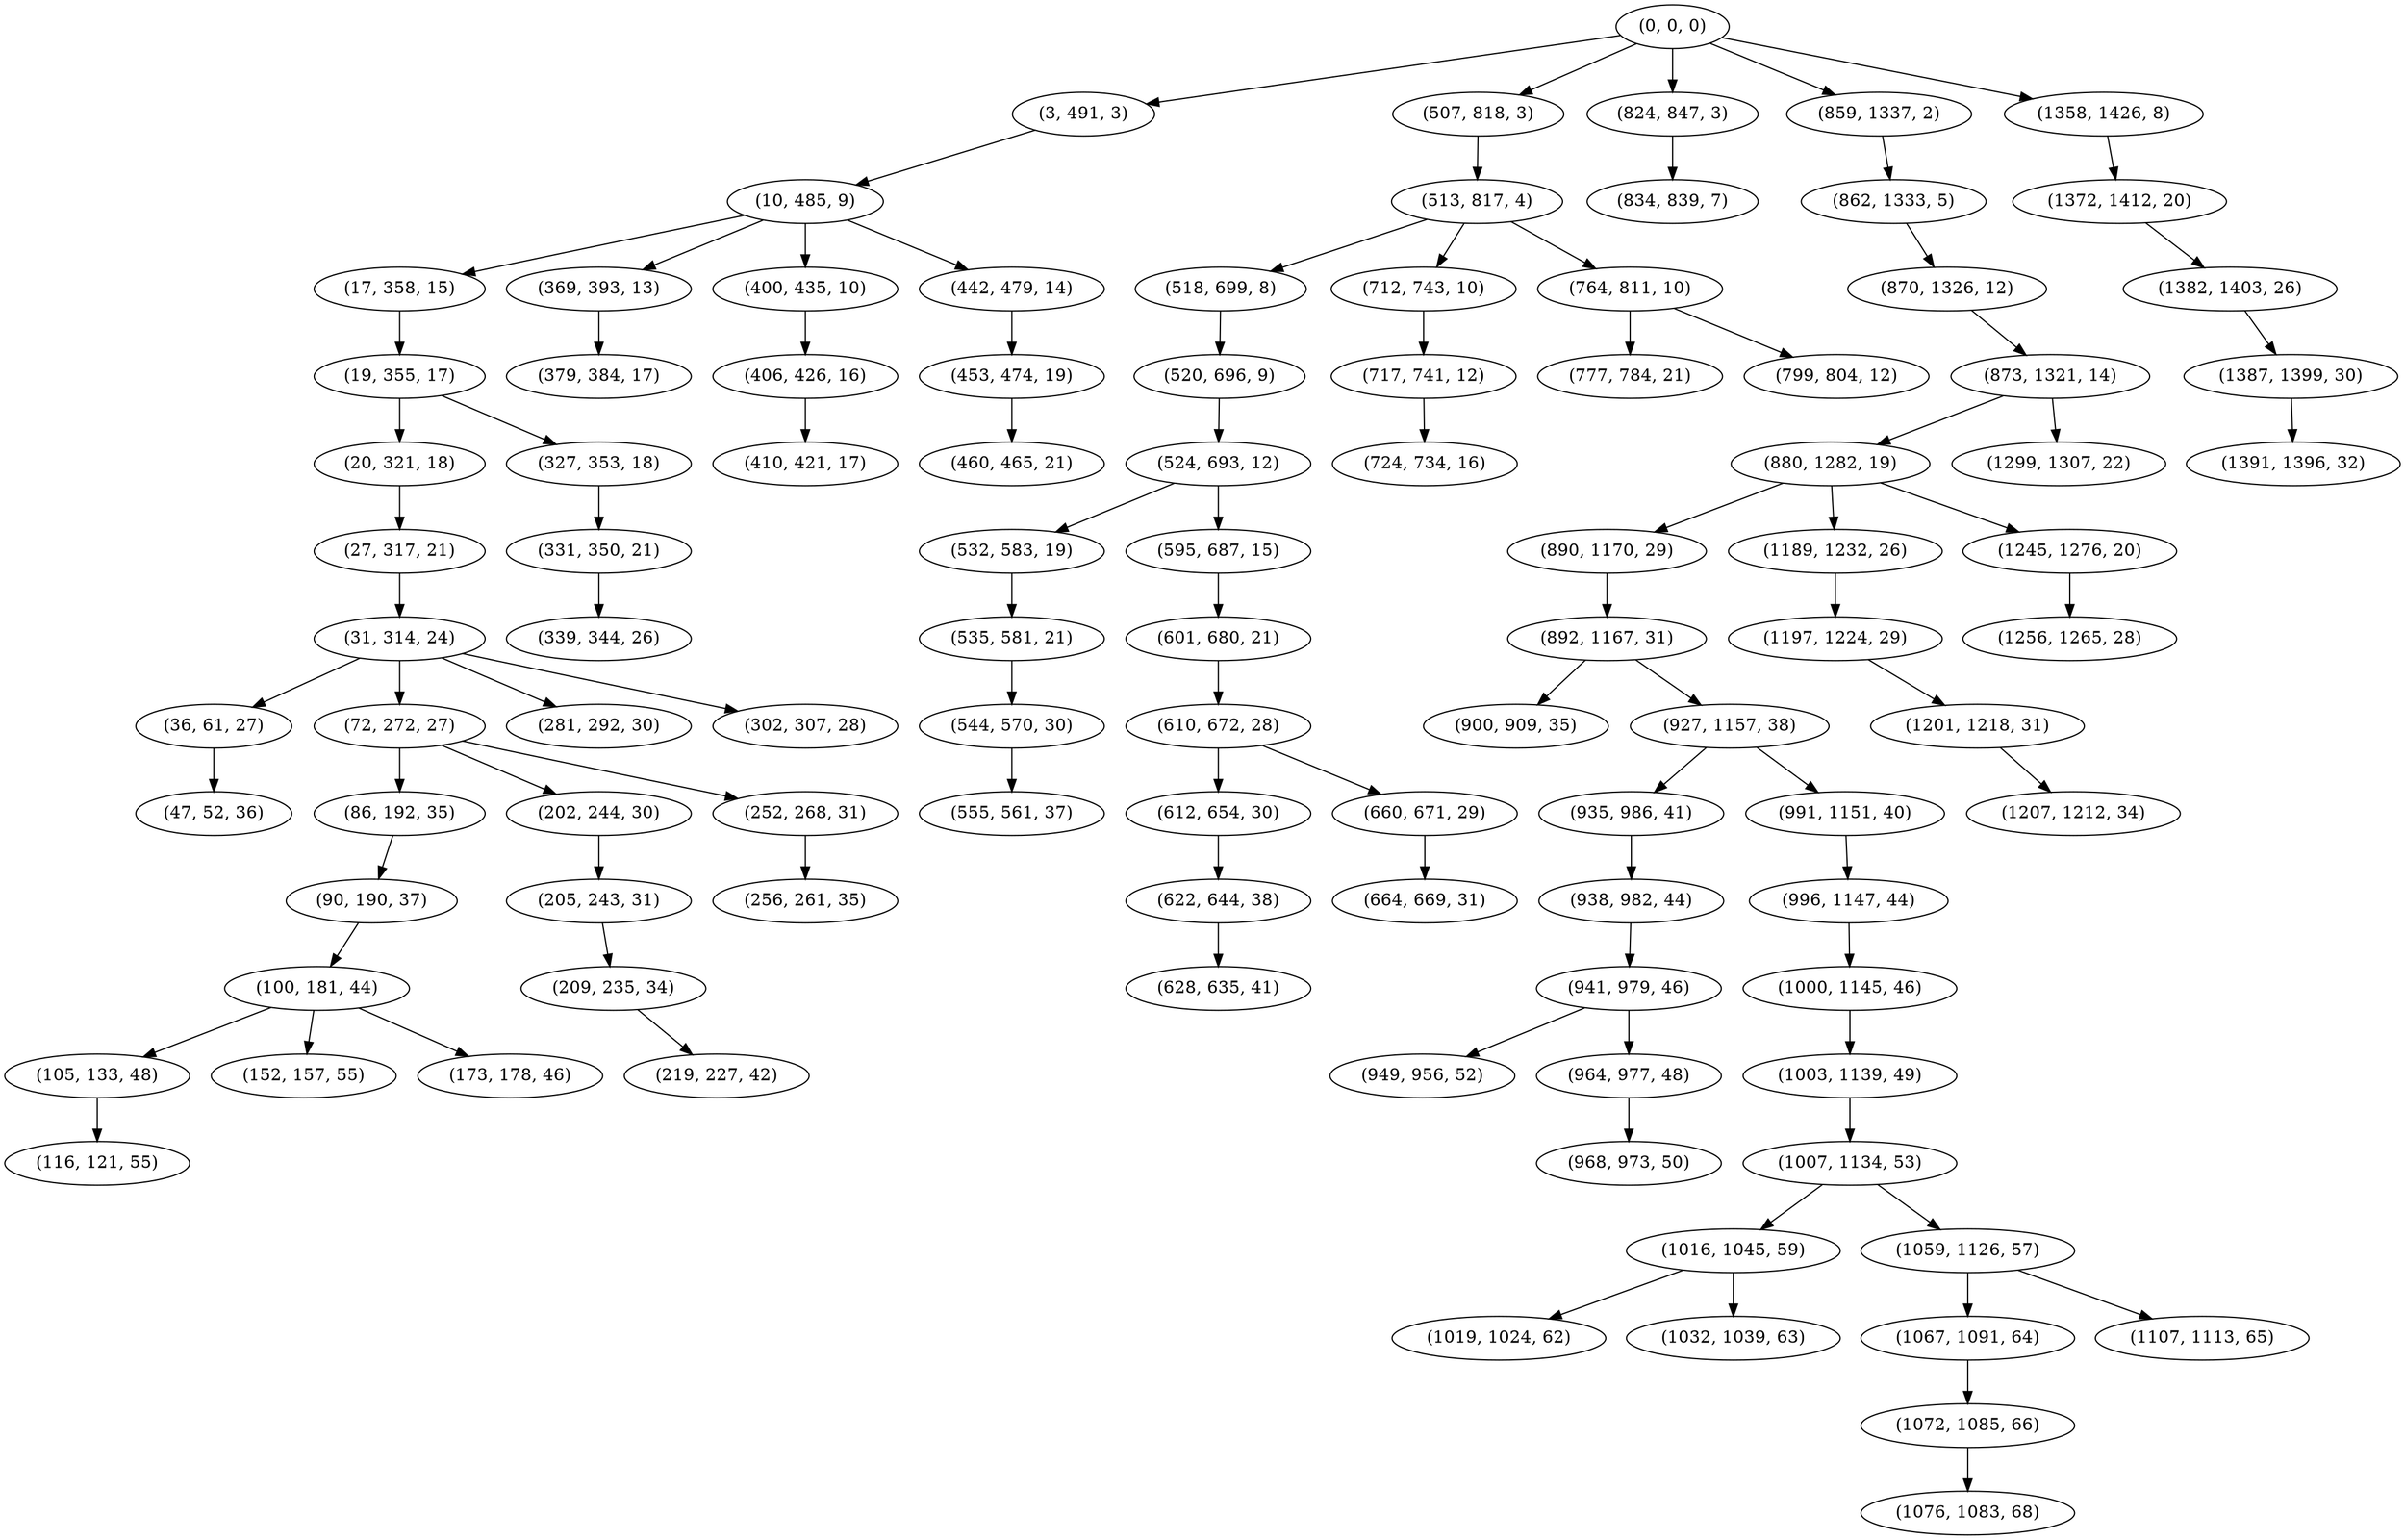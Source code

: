 digraph tree {
    "(0, 0, 0)";
    "(3, 491, 3)";
    "(10, 485, 9)";
    "(17, 358, 15)";
    "(19, 355, 17)";
    "(20, 321, 18)";
    "(27, 317, 21)";
    "(31, 314, 24)";
    "(36, 61, 27)";
    "(47, 52, 36)";
    "(72, 272, 27)";
    "(86, 192, 35)";
    "(90, 190, 37)";
    "(100, 181, 44)";
    "(105, 133, 48)";
    "(116, 121, 55)";
    "(152, 157, 55)";
    "(173, 178, 46)";
    "(202, 244, 30)";
    "(205, 243, 31)";
    "(209, 235, 34)";
    "(219, 227, 42)";
    "(252, 268, 31)";
    "(256, 261, 35)";
    "(281, 292, 30)";
    "(302, 307, 28)";
    "(327, 353, 18)";
    "(331, 350, 21)";
    "(339, 344, 26)";
    "(369, 393, 13)";
    "(379, 384, 17)";
    "(400, 435, 10)";
    "(406, 426, 16)";
    "(410, 421, 17)";
    "(442, 479, 14)";
    "(453, 474, 19)";
    "(460, 465, 21)";
    "(507, 818, 3)";
    "(513, 817, 4)";
    "(518, 699, 8)";
    "(520, 696, 9)";
    "(524, 693, 12)";
    "(532, 583, 19)";
    "(535, 581, 21)";
    "(544, 570, 30)";
    "(555, 561, 37)";
    "(595, 687, 15)";
    "(601, 680, 21)";
    "(610, 672, 28)";
    "(612, 654, 30)";
    "(622, 644, 38)";
    "(628, 635, 41)";
    "(660, 671, 29)";
    "(664, 669, 31)";
    "(712, 743, 10)";
    "(717, 741, 12)";
    "(724, 734, 16)";
    "(764, 811, 10)";
    "(777, 784, 21)";
    "(799, 804, 12)";
    "(824, 847, 3)";
    "(834, 839, 7)";
    "(859, 1337, 2)";
    "(862, 1333, 5)";
    "(870, 1326, 12)";
    "(873, 1321, 14)";
    "(880, 1282, 19)";
    "(890, 1170, 29)";
    "(892, 1167, 31)";
    "(900, 909, 35)";
    "(927, 1157, 38)";
    "(935, 986, 41)";
    "(938, 982, 44)";
    "(941, 979, 46)";
    "(949, 956, 52)";
    "(964, 977, 48)";
    "(968, 973, 50)";
    "(991, 1151, 40)";
    "(996, 1147, 44)";
    "(1000, 1145, 46)";
    "(1003, 1139, 49)";
    "(1007, 1134, 53)";
    "(1016, 1045, 59)";
    "(1019, 1024, 62)";
    "(1032, 1039, 63)";
    "(1059, 1126, 57)";
    "(1067, 1091, 64)";
    "(1072, 1085, 66)";
    "(1076, 1083, 68)";
    "(1107, 1113, 65)";
    "(1189, 1232, 26)";
    "(1197, 1224, 29)";
    "(1201, 1218, 31)";
    "(1207, 1212, 34)";
    "(1245, 1276, 20)";
    "(1256, 1265, 28)";
    "(1299, 1307, 22)";
    "(1358, 1426, 8)";
    "(1372, 1412, 20)";
    "(1382, 1403, 26)";
    "(1387, 1399, 30)";
    "(1391, 1396, 32)";
    "(0, 0, 0)" -> "(3, 491, 3)";
    "(0, 0, 0)" -> "(507, 818, 3)";
    "(0, 0, 0)" -> "(824, 847, 3)";
    "(0, 0, 0)" -> "(859, 1337, 2)";
    "(0, 0, 0)" -> "(1358, 1426, 8)";
    "(3, 491, 3)" -> "(10, 485, 9)";
    "(10, 485, 9)" -> "(17, 358, 15)";
    "(10, 485, 9)" -> "(369, 393, 13)";
    "(10, 485, 9)" -> "(400, 435, 10)";
    "(10, 485, 9)" -> "(442, 479, 14)";
    "(17, 358, 15)" -> "(19, 355, 17)";
    "(19, 355, 17)" -> "(20, 321, 18)";
    "(19, 355, 17)" -> "(327, 353, 18)";
    "(20, 321, 18)" -> "(27, 317, 21)";
    "(27, 317, 21)" -> "(31, 314, 24)";
    "(31, 314, 24)" -> "(36, 61, 27)";
    "(31, 314, 24)" -> "(72, 272, 27)";
    "(31, 314, 24)" -> "(281, 292, 30)";
    "(31, 314, 24)" -> "(302, 307, 28)";
    "(36, 61, 27)" -> "(47, 52, 36)";
    "(72, 272, 27)" -> "(86, 192, 35)";
    "(72, 272, 27)" -> "(202, 244, 30)";
    "(72, 272, 27)" -> "(252, 268, 31)";
    "(86, 192, 35)" -> "(90, 190, 37)";
    "(90, 190, 37)" -> "(100, 181, 44)";
    "(100, 181, 44)" -> "(105, 133, 48)";
    "(100, 181, 44)" -> "(152, 157, 55)";
    "(100, 181, 44)" -> "(173, 178, 46)";
    "(105, 133, 48)" -> "(116, 121, 55)";
    "(202, 244, 30)" -> "(205, 243, 31)";
    "(205, 243, 31)" -> "(209, 235, 34)";
    "(209, 235, 34)" -> "(219, 227, 42)";
    "(252, 268, 31)" -> "(256, 261, 35)";
    "(327, 353, 18)" -> "(331, 350, 21)";
    "(331, 350, 21)" -> "(339, 344, 26)";
    "(369, 393, 13)" -> "(379, 384, 17)";
    "(400, 435, 10)" -> "(406, 426, 16)";
    "(406, 426, 16)" -> "(410, 421, 17)";
    "(442, 479, 14)" -> "(453, 474, 19)";
    "(453, 474, 19)" -> "(460, 465, 21)";
    "(507, 818, 3)" -> "(513, 817, 4)";
    "(513, 817, 4)" -> "(518, 699, 8)";
    "(513, 817, 4)" -> "(712, 743, 10)";
    "(513, 817, 4)" -> "(764, 811, 10)";
    "(518, 699, 8)" -> "(520, 696, 9)";
    "(520, 696, 9)" -> "(524, 693, 12)";
    "(524, 693, 12)" -> "(532, 583, 19)";
    "(524, 693, 12)" -> "(595, 687, 15)";
    "(532, 583, 19)" -> "(535, 581, 21)";
    "(535, 581, 21)" -> "(544, 570, 30)";
    "(544, 570, 30)" -> "(555, 561, 37)";
    "(595, 687, 15)" -> "(601, 680, 21)";
    "(601, 680, 21)" -> "(610, 672, 28)";
    "(610, 672, 28)" -> "(612, 654, 30)";
    "(610, 672, 28)" -> "(660, 671, 29)";
    "(612, 654, 30)" -> "(622, 644, 38)";
    "(622, 644, 38)" -> "(628, 635, 41)";
    "(660, 671, 29)" -> "(664, 669, 31)";
    "(712, 743, 10)" -> "(717, 741, 12)";
    "(717, 741, 12)" -> "(724, 734, 16)";
    "(764, 811, 10)" -> "(777, 784, 21)";
    "(764, 811, 10)" -> "(799, 804, 12)";
    "(824, 847, 3)" -> "(834, 839, 7)";
    "(859, 1337, 2)" -> "(862, 1333, 5)";
    "(862, 1333, 5)" -> "(870, 1326, 12)";
    "(870, 1326, 12)" -> "(873, 1321, 14)";
    "(873, 1321, 14)" -> "(880, 1282, 19)";
    "(873, 1321, 14)" -> "(1299, 1307, 22)";
    "(880, 1282, 19)" -> "(890, 1170, 29)";
    "(880, 1282, 19)" -> "(1189, 1232, 26)";
    "(880, 1282, 19)" -> "(1245, 1276, 20)";
    "(890, 1170, 29)" -> "(892, 1167, 31)";
    "(892, 1167, 31)" -> "(900, 909, 35)";
    "(892, 1167, 31)" -> "(927, 1157, 38)";
    "(927, 1157, 38)" -> "(935, 986, 41)";
    "(927, 1157, 38)" -> "(991, 1151, 40)";
    "(935, 986, 41)" -> "(938, 982, 44)";
    "(938, 982, 44)" -> "(941, 979, 46)";
    "(941, 979, 46)" -> "(949, 956, 52)";
    "(941, 979, 46)" -> "(964, 977, 48)";
    "(964, 977, 48)" -> "(968, 973, 50)";
    "(991, 1151, 40)" -> "(996, 1147, 44)";
    "(996, 1147, 44)" -> "(1000, 1145, 46)";
    "(1000, 1145, 46)" -> "(1003, 1139, 49)";
    "(1003, 1139, 49)" -> "(1007, 1134, 53)";
    "(1007, 1134, 53)" -> "(1016, 1045, 59)";
    "(1007, 1134, 53)" -> "(1059, 1126, 57)";
    "(1016, 1045, 59)" -> "(1019, 1024, 62)";
    "(1016, 1045, 59)" -> "(1032, 1039, 63)";
    "(1059, 1126, 57)" -> "(1067, 1091, 64)";
    "(1059, 1126, 57)" -> "(1107, 1113, 65)";
    "(1067, 1091, 64)" -> "(1072, 1085, 66)";
    "(1072, 1085, 66)" -> "(1076, 1083, 68)";
    "(1189, 1232, 26)" -> "(1197, 1224, 29)";
    "(1197, 1224, 29)" -> "(1201, 1218, 31)";
    "(1201, 1218, 31)" -> "(1207, 1212, 34)";
    "(1245, 1276, 20)" -> "(1256, 1265, 28)";
    "(1358, 1426, 8)" -> "(1372, 1412, 20)";
    "(1372, 1412, 20)" -> "(1382, 1403, 26)";
    "(1382, 1403, 26)" -> "(1387, 1399, 30)";
    "(1387, 1399, 30)" -> "(1391, 1396, 32)";
}
